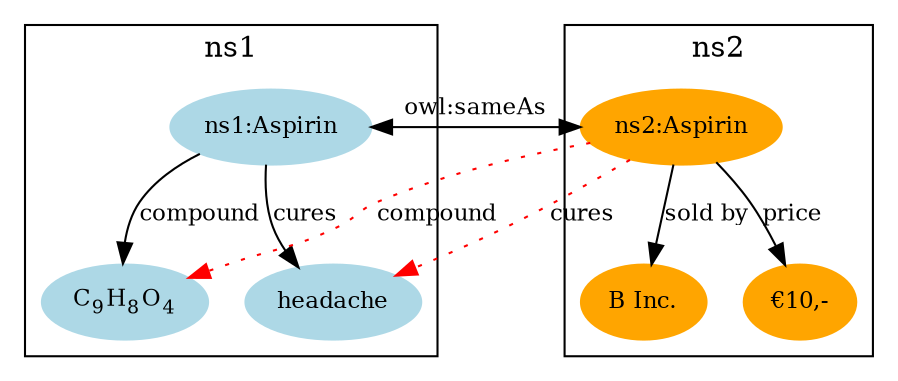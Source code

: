 digraph identity_crisis3 {
  edge [fontsize=11.0];
  node [fontsize=11.0];

  subgraph cluster_ns1 {
    label=<ns1>;
    node [color=lightblue,style=filled];
    
    c9h8o4 [label=<C<SUB>9</SUB>H<SUB>8</SUB>O<SUB>4</SUB>>];
    ns1 [label=<ns1:Aspirin>];
    headache [label=<headache>];

    ns1 -> c9h8o4 [label=<compound>];
    ns1 -> headache [label=<cures>];
  }
  
  subgraph cluster_ns2 {
    label=<ns2>;
    node [color=orange,style=filled];
    
    ns2 [label=<ns2:Aspirin>];
    binc [label=<B Inc.>];
    bprice [label=<€10,->];
    
    ns2 -> binc [label=<sold by>];
    ns2 -> bprice [label=<price>];
  }

  ns1 -> ns2 [dir="both",label=<owl:sameAs>];

  {
    edge [color="red",style="dotted"];
    
    ns2 -> c9h8o4 [label=<compound>];
    ns2 -> headache [label=<cures>];
  }
}

